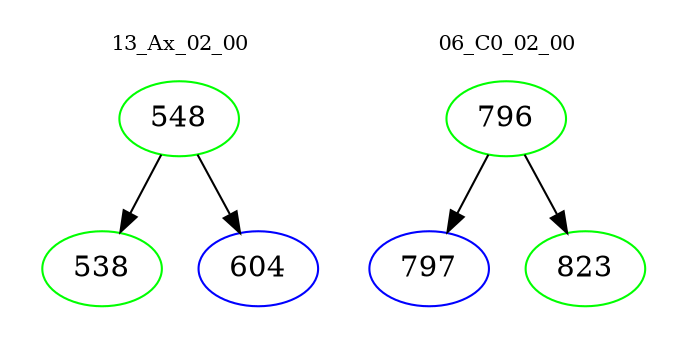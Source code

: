 digraph{
subgraph cluster_0 {
color = white
label = "13_Ax_02_00";
fontsize=10;
T0_548 [label="548", color="green"]
T0_548 -> T0_538 [color="black"]
T0_538 [label="538", color="green"]
T0_548 -> T0_604 [color="black"]
T0_604 [label="604", color="blue"]
}
subgraph cluster_1 {
color = white
label = "06_C0_02_00";
fontsize=10;
T1_796 [label="796", color="green"]
T1_796 -> T1_797 [color="black"]
T1_797 [label="797", color="blue"]
T1_796 -> T1_823 [color="black"]
T1_823 [label="823", color="green"]
}
}
